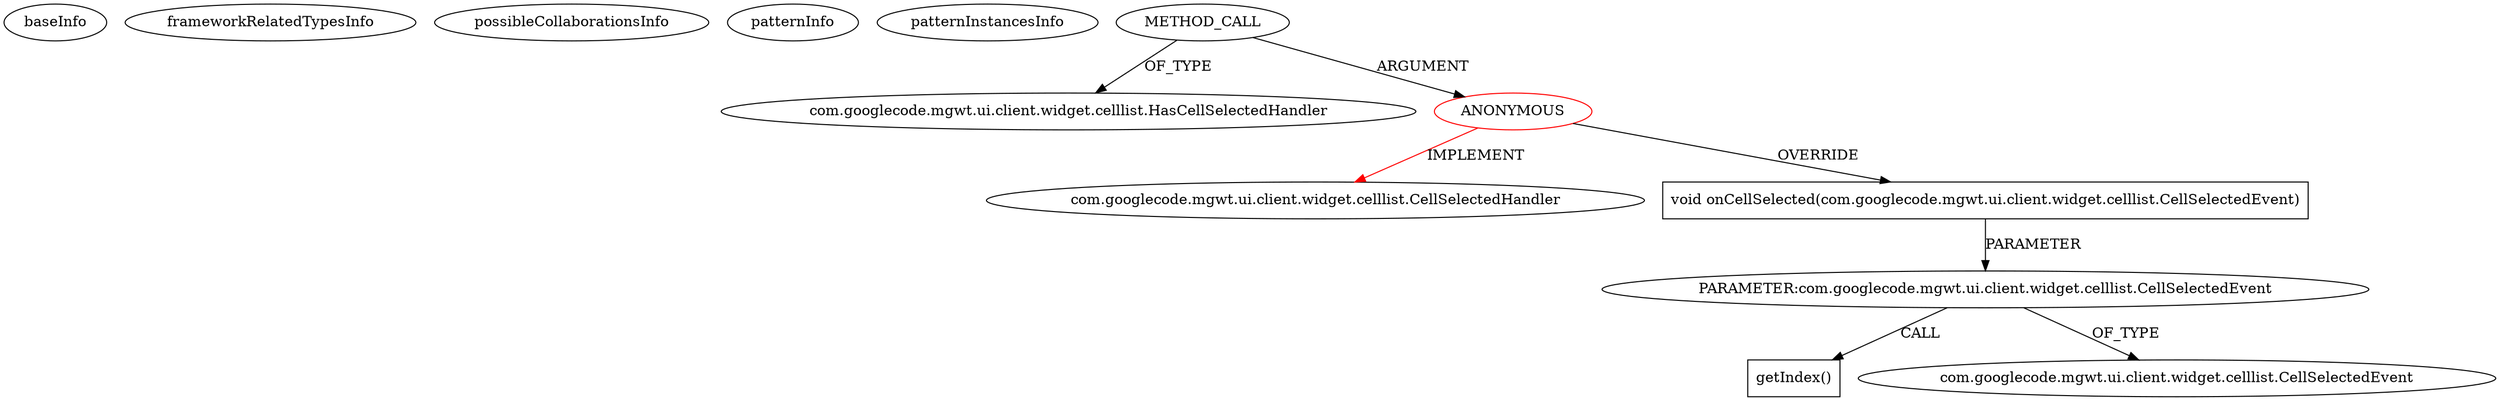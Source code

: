 digraph {
baseInfo[graphId=1357,category="pattern",isAnonymous=true,possibleRelation=false]
frameworkRelatedTypesInfo[0="com.googlecode.mgwt.ui.client.widget.celllist.CellSelectedHandler"]
possibleCollaborationsInfo[]
patternInfo[frequency=3.0,patternRootClient=0]
patternInstancesInfo[0="rjdkolb-jozijug_phonegapdemo~/rjdkolb-jozijug_phonegapdemo/jozijug_phonegapdemo-master/src/main/java/org/openrap/jozijug/mgwtphonegap/client/activities/testphonegap/TestPhoneGapActivity.java~void start(com.google.gwt.user.client.ui.AcceptsOneWidget,com.google.web.bindery.event.shared.EventBus)~4409",1="rjdkolb-jozijug_phonegapdemo~/rjdkolb-jozijug_phonegapdemo/jozijug_phonegapdemo-master/src/main/java/org/openrap/jozijug/mgwtphonegap/client/activities/ShowCaseListActivity.java~void start(com.google.gwt.user.client.ui.AcceptsOneWidget,com.google.web.bindery.event.shared.EventBus)~4381",2="rjdkolb-jozijug_phonegapdemo~/rjdkolb-jozijug_phonegapdemo/jozijug_phonegapdemo-master/src/main/java/org/openrap/jozijug/mgwtphonegap/client/activities/UIActivity.java~void start(com.google.gwt.user.client.ui.AcceptsOneWidget,com.google.web.bindery.event.shared.EventBus)~4373"]
3[label="com.googlecode.mgwt.ui.client.widget.celllist.HasCellSelectedHandler",vertexType="FRAMEWORK_INTERFACE_TYPE",isFrameworkType=false]
2[label="METHOD_CALL",vertexType="OUTSIDE_CALL",isFrameworkType=false]
0[label="ANONYMOUS",vertexType="ROOT_ANONYMOUS_DECLARATION",isFrameworkType=false,color=red]
1[label="com.googlecode.mgwt.ui.client.widget.celllist.CellSelectedHandler",vertexType="FRAMEWORK_INTERFACE_TYPE",isFrameworkType=false]
4[label="void onCellSelected(com.googlecode.mgwt.ui.client.widget.celllist.CellSelectedEvent)",vertexType="OVERRIDING_METHOD_DECLARATION",isFrameworkType=false,shape=box]
5[label="PARAMETER:com.googlecode.mgwt.ui.client.widget.celllist.CellSelectedEvent",vertexType="PARAMETER_DECLARATION",isFrameworkType=false]
8[label="getIndex()",vertexType="INSIDE_CALL",isFrameworkType=false,shape=box]
6[label="com.googlecode.mgwt.ui.client.widget.celllist.CellSelectedEvent",vertexType="FRAMEWORK_CLASS_TYPE",isFrameworkType=false]
0->4[label="OVERRIDE"]
4->5[label="PARAMETER"]
2->0[label="ARGUMENT"]
2->3[label="OF_TYPE"]
0->1[label="IMPLEMENT",color=red]
5->6[label="OF_TYPE"]
5->8[label="CALL"]
}
